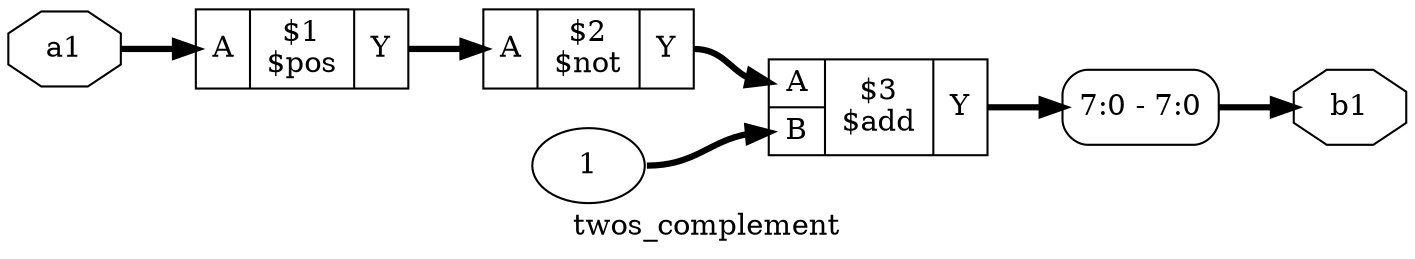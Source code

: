 digraph "twos_complement" {
label="twos_complement";
rankdir="LR";
remincross=true;
n4 [ shape=octagon, label="b1", color="black", fontcolor="black" ];
n5 [ shape=octagon, label="a1", color="black", fontcolor="black" ];
v0 [ label="1" ];
c9 [ shape=record, label="{{<p6> A|<p7> B}|$3\n$add|{<p8> Y}}",  ];
c10 [ shape=record, label="{{<p6> A}|$2\n$not|{<p8> Y}}",  ];
c11 [ shape=record, label="{{<p6> A}|$1\n$pos|{<p8> Y}}",  ];
x1 [ shape=record, style=rounded, label="<s0> 7:0 - 7:0 ", color="black", fontcolor="black" ];
c9:p8:e -> x1:s0:w [color="black", fontcolor="black", style="setlinewidth(3)", label=""];
c10:p8:e -> c9:p6:w [color="black", fontcolor="black", style="setlinewidth(3)", label=""];
c11:p8:e -> c10:p6:w [color="black", fontcolor="black", style="setlinewidth(3)", label=""];
x1:e -> n4:w [color="black", fontcolor="black", style="setlinewidth(3)", label=""];
n5:e -> c11:p6:w [color="black", fontcolor="black", style="setlinewidth(3)", label=""];
v0:e -> c9:p7:w [color="black", fontcolor="black", style="setlinewidth(3)", label=""];
}
